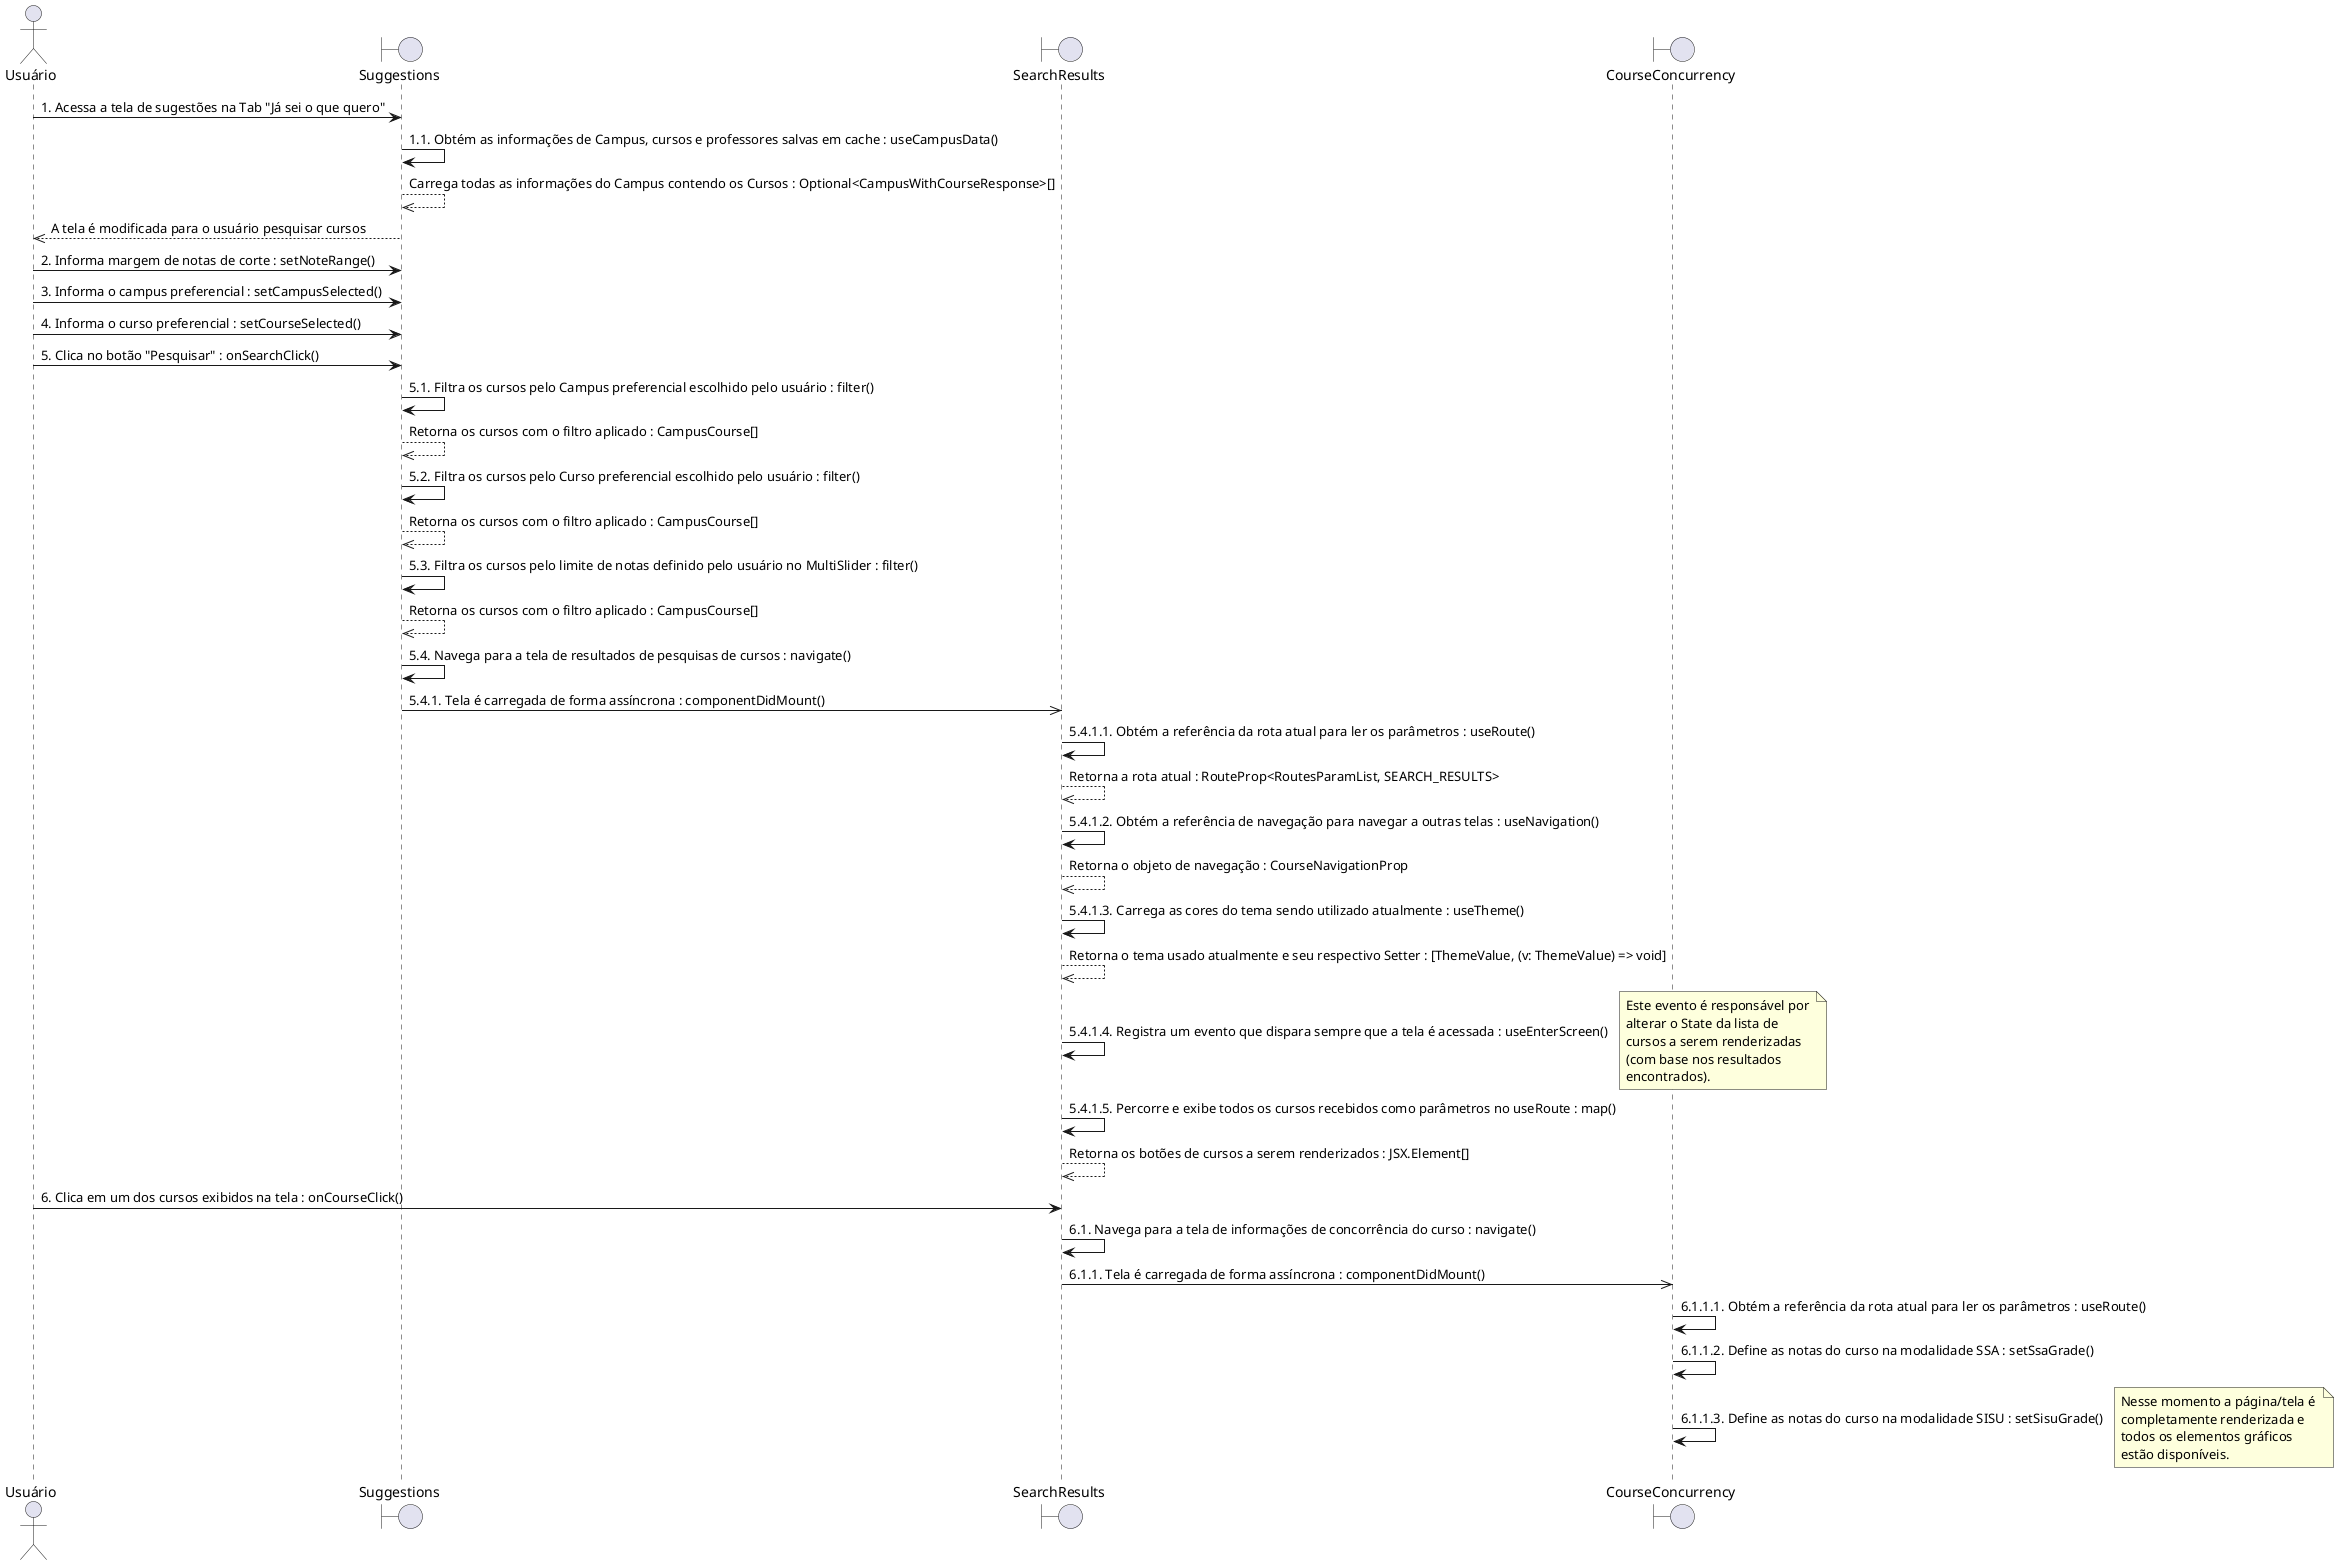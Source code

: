 @startuml "Sequence Diagram"

actor "Usuário"               as USER
boundary "Suggestions"        as SUGGESTIONS
boundary "SearchResults"      as SEARCH_RESULTS
boundary "CourseConcurrency"  as COURSE_CONCURRENCY

USER -> SUGGESTIONS : 1. Acessa a tela de sugestões na Tab "Já sei o que quero"
SUGGESTIONS -> SUGGESTIONS : 1.1. Obtém as informações de Campus, cursos e professores salvas em cache : useCampusData()
SUGGESTIONS -->> SUGGESTIONS : Carrega todas as informações do Campus contendo os Cursos : Optional<CampusWithCourseResponse>[]
SUGGESTIONS -->> USER : A tela é modificada para o usuário pesquisar cursos
USER -> SUGGESTIONS : 2. Informa margem de notas de corte : setNoteRange()
USER -> SUGGESTIONS : 3. Informa o campus preferencial : setCampusSelected()
USER -> SUGGESTIONS : 4. Informa o curso preferencial : setCourseSelected()
USER -> SUGGESTIONS : 5. Clica no botão "Pesquisar" : onSearchClick()
SUGGESTIONS -> SUGGESTIONS : 5.1. Filtra os cursos pelo Campus preferencial escolhido pelo usuário : filter()
SUGGESTIONS -->> SUGGESTIONS : Retorna os cursos com o filtro aplicado : CampusCourse[]
SUGGESTIONS -> SUGGESTIONS : 5.2. Filtra os cursos pelo Curso preferencial escolhido pelo usuário : filter()
SUGGESTIONS -->> SUGGESTIONS : Retorna os cursos com o filtro aplicado : CampusCourse[]
SUGGESTIONS -> SUGGESTIONS : 5.3. Filtra os cursos pelo limite de notas definido pelo usuário no MultiSlider : filter()
SUGGESTIONS -->> SUGGESTIONS : Retorna os cursos com o filtro aplicado : CampusCourse[]
SUGGESTIONS -> SUGGESTIONS : 5.4. Navega para a tela de resultados de pesquisas de cursos : navigate()
SUGGESTIONS ->> SEARCH_RESULTS : 5.4.1. Tela é carregada de forma assíncrona : componentDidMount()
SEARCH_RESULTS -> SEARCH_RESULTS : 5.4.1.1. Obtém a referência da rota atual para ler os parâmetros : useRoute()
SEARCH_RESULTS -->> SEARCH_RESULTS : Retorna a rota atual : RouteProp<RoutesParamList, SEARCH_RESULTS>
SEARCH_RESULTS -> SEARCH_RESULTS : 5.4.1.2. Obtém a referência de navegação para navegar a outras telas : useNavigation()
SEARCH_RESULTS -->> SEARCH_RESULTS : Retorna o objeto de navegação : CourseNavigationProp
SEARCH_RESULTS -> SEARCH_RESULTS : 5.4.1.3. Carrega as cores do tema sendo utilizado atualmente : useTheme()
SEARCH_RESULTS -->> SEARCH_RESULTS : Retorna o tema usado atualmente e seu respectivo Setter : [ThemeValue, (v: ThemeValue) => void]
SEARCH_RESULTS -> SEARCH_RESULTS : 5.4.1.4. Registra um evento que dispara sempre que a tela é acessada : useEnterScreen()
note right
  Este evento é responsável por 
  alterar o State da lista de 
  cursos a serem renderizadas 
  (com base nos resultados 
  encontrados).
end note
SEARCH_RESULTS -> SEARCH_RESULTS : 5.4.1.5. Percorre e exibe todos os cursos recebidos como parâmetros no useRoute : map()
SEARCH_RESULTS -->> SEARCH_RESULTS : Retorna os botões de cursos a serem renderizados : JSX.Element[]
USER -> SEARCH_RESULTS : 6. Clica em um dos cursos exibidos na tela : onCourseClick()
SEARCH_RESULTS -> SEARCH_RESULTS : 6.1. Navega para a tela de informações de concorrência do curso : navigate()
SEARCH_RESULTS ->> COURSE_CONCURRENCY : 6.1.1. Tela é carregada de forma assíncrona : componentDidMount()
COURSE_CONCURRENCY -> COURSE_CONCURRENCY : 6.1.1.1. Obtém a referência da rota atual para ler os parâmetros : useRoute()
COURSE_CONCURRENCY -> COURSE_CONCURRENCY : 6.1.1.2. Define as notas do curso na modalidade SSA : setSsaGrade()
COURSE_CONCURRENCY -> COURSE_CONCURRENCY : 6.1.1.3. Define as notas do curso na modalidade SISU : setSisuGrade()
note right
  Nesse momento a página/tela é 
  completamente renderizada e 
  todos os elementos gráficos 
  estão disponíveis.
end note

@enduml
